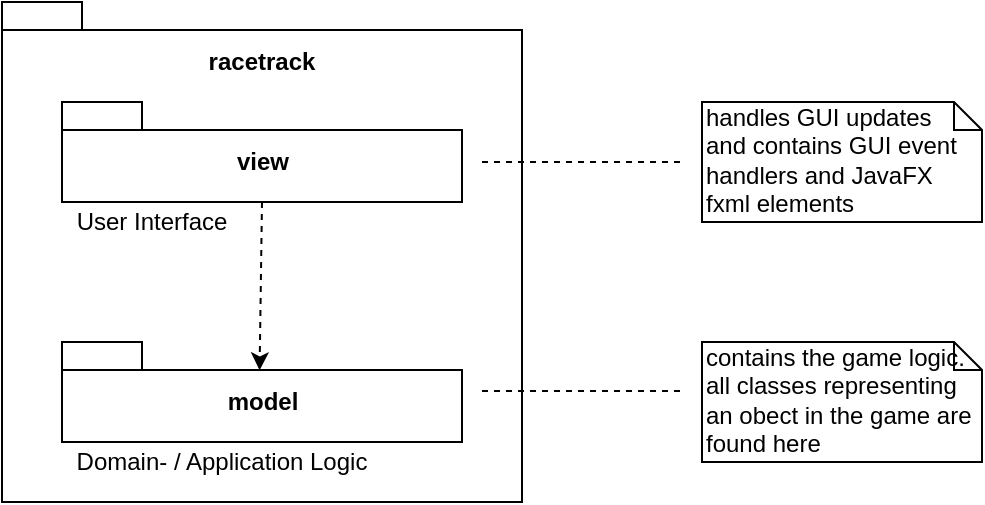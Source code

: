 <mxfile version="13.0.3" type="device"><diagram name="Page-1" id="e7e014a7-5840-1c2e-5031-d8a46d1fe8dd"><mxGraphModel dx="632" dy="521" grid="1" gridSize="10" guides="1" tooltips="1" connect="1" arrows="1" fold="1" page="1" pageScale="1" pageWidth="1169" pageHeight="826" background="#ffffff" math="0" shadow="0"><root><mxCell id="0"/><mxCell id="1" parent="0"/><mxCell id="rzngLAWQDTcNE51oQ_x2-41" value="" style="shape=folder;fontStyle=1;spacingTop=10;tabWidth=40;tabHeight=14;tabPosition=left;html=1;" parent="1" vertex="1"><mxGeometry x="90" y="580" width="260" height="250" as="geometry"/></mxCell><mxCell id="rzngLAWQDTcNE51oQ_x2-42" value="view" style="shape=folder;fontStyle=1;spacingTop=10;tabWidth=40;tabHeight=14;tabPosition=left;html=1;" parent="1" vertex="1"><mxGeometry x="120" y="630" width="200" height="50" as="geometry"/></mxCell><mxCell id="rzngLAWQDTcNE51oQ_x2-43" value="model" style="shape=folder;fontStyle=1;spacingTop=10;tabWidth=40;tabHeight=14;tabPosition=left;html=1;" parent="1" vertex="1"><mxGeometry x="120" y="750" width="200" height="50" as="geometry"/></mxCell><mxCell id="rzngLAWQDTcNE51oQ_x2-45" value="" style="endArrow=classic;html=1;exitX=0.5;exitY=1;exitDx=0;exitDy=0;exitPerimeter=0;dashed=1;entryX=0.494;entryY=0.283;entryDx=0;entryDy=0;entryPerimeter=0;" parent="1" source="rzngLAWQDTcNE51oQ_x2-42" edge="1" target="rzngLAWQDTcNE51oQ_x2-43"><mxGeometry width="50" height="50" relative="1" as="geometry"><mxPoint x="330" y="740" as="sourcePoint"/><mxPoint x="219" y="750" as="targetPoint"/></mxGeometry></mxCell><mxCell id="rzngLAWQDTcNE51oQ_x2-47" value="handles GUI updates &lt;br&gt;and contains GUI event handlers and JavaFX fxml elements" style="shape=note;whiteSpace=wrap;html=1;size=14;verticalAlign=top;align=left;spacingTop=-6;" parent="1" vertex="1"><mxGeometry x="440" y="630" width="140" height="60" as="geometry"/></mxCell><mxCell id="rzngLAWQDTcNE51oQ_x2-48" value="contains the game logic. all classes representing an obect in the game are found here" style="shape=note;whiteSpace=wrap;html=1;size=14;verticalAlign=top;align=left;spacingTop=-6;" parent="1" vertex="1"><mxGeometry x="440" y="750" width="140" height="60" as="geometry"/></mxCell><mxCell id="rzngLAWQDTcNE51oQ_x2-50" value="" style="endArrow=none;dashed=1;html=1;" parent="1" edge="1"><mxGeometry width="50" height="50" relative="1" as="geometry"><mxPoint x="330" y="660" as="sourcePoint"/><mxPoint x="430" y="660" as="targetPoint"/></mxGeometry></mxCell><mxCell id="rzngLAWQDTcNE51oQ_x2-51" value="" style="endArrow=none;dashed=1;html=1;" parent="1" edge="1"><mxGeometry width="50" height="50" relative="1" as="geometry"><mxPoint x="330" y="774.5" as="sourcePoint"/><mxPoint x="430" y="774.5" as="targetPoint"/></mxGeometry></mxCell><mxCell id="rzngLAWQDTcNE51oQ_x2-53" value="racetrack" style="text;html=1;strokeColor=none;fillColor=none;align=center;verticalAlign=middle;whiteSpace=wrap;rounded=0;fontStyle=1" parent="1" vertex="1"><mxGeometry x="185" y="600" width="70" height="20" as="geometry"/></mxCell><mxCell id="M63_2rlnUs1csZpqaG1T-1" value="User Interface" style="text;html=1;strokeColor=none;fillColor=none;align=center;verticalAlign=middle;whiteSpace=wrap;rounded=0;" vertex="1" parent="1"><mxGeometry x="120" y="680" width="90" height="20" as="geometry"/></mxCell><mxCell id="M63_2rlnUs1csZpqaG1T-2" value="Domain- / Application Logic" style="text;html=1;strokeColor=none;fillColor=none;align=center;verticalAlign=middle;whiteSpace=wrap;rounded=0;" vertex="1" parent="1"><mxGeometry x="120" y="800" width="160" height="20" as="geometry"/></mxCell></root></mxGraphModel></diagram></mxfile>